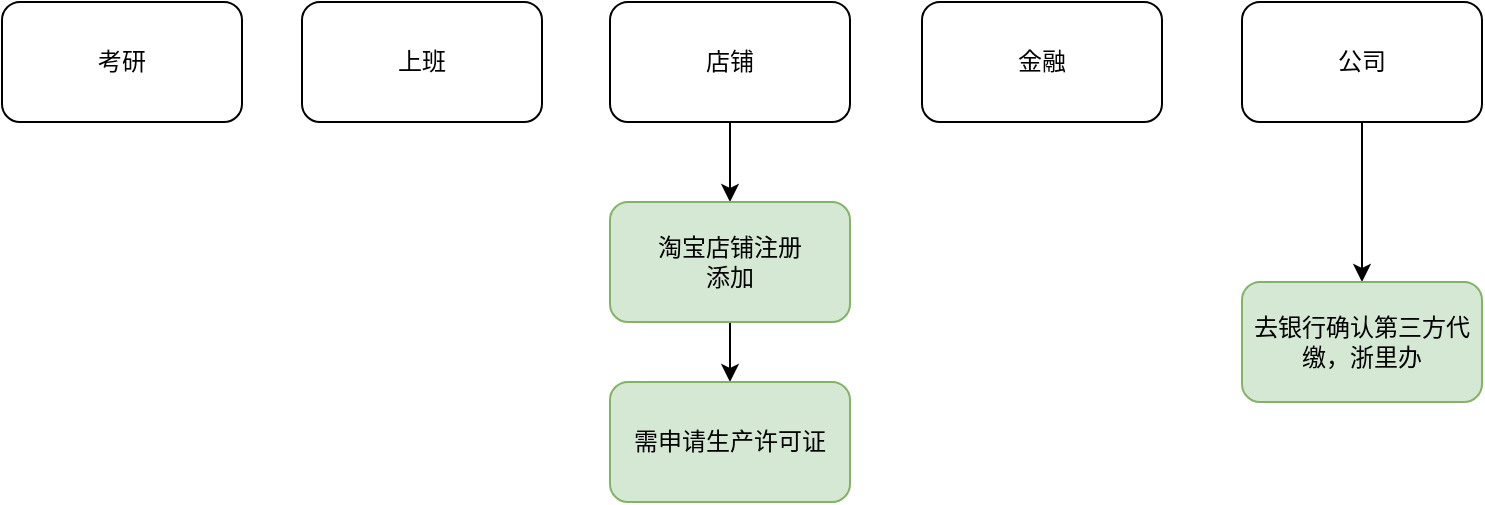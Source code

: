 <mxfile version="16.3.0" type="github">
  <diagram id="sAtW_1Yba3rEk9c015G_" name="Page-1">
    <mxGraphModel dx="1054" dy="583" grid="1" gridSize="10" guides="1" tooltips="1" connect="1" arrows="1" fold="1" page="1" pageScale="1" pageWidth="827" pageHeight="1169" math="0" shadow="0">
      <root>
        <mxCell id="0" />
        <mxCell id="1" parent="0" />
        <mxCell id="C0LJLF6avcoZwsLV1pZD-1" value="考研" style="rounded=1;whiteSpace=wrap;html=1;" vertex="1" parent="1">
          <mxGeometry x="50" y="100" width="120" height="60" as="geometry" />
        </mxCell>
        <mxCell id="C0LJLF6avcoZwsLV1pZD-2" value="上班" style="rounded=1;whiteSpace=wrap;html=1;" vertex="1" parent="1">
          <mxGeometry x="200" y="100" width="120" height="60" as="geometry" />
        </mxCell>
        <mxCell id="C0LJLF6avcoZwsLV1pZD-6" value="" style="edgeStyle=orthogonalEdgeStyle;rounded=0;orthogonalLoop=1;jettySize=auto;html=1;" edge="1" parent="1" source="C0LJLF6avcoZwsLV1pZD-3" target="C0LJLF6avcoZwsLV1pZD-5">
          <mxGeometry relative="1" as="geometry" />
        </mxCell>
        <mxCell id="C0LJLF6avcoZwsLV1pZD-3" value="店铺" style="rounded=1;whiteSpace=wrap;html=1;" vertex="1" parent="1">
          <mxGeometry x="354" y="100" width="120" height="60" as="geometry" />
        </mxCell>
        <mxCell id="C0LJLF6avcoZwsLV1pZD-4" value="金融" style="rounded=1;whiteSpace=wrap;html=1;" vertex="1" parent="1">
          <mxGeometry x="510" y="100" width="120" height="60" as="geometry" />
        </mxCell>
        <mxCell id="C0LJLF6avcoZwsLV1pZD-8" value="" style="edgeStyle=orthogonalEdgeStyle;rounded=0;orthogonalLoop=1;jettySize=auto;html=1;" edge="1" parent="1" source="C0LJLF6avcoZwsLV1pZD-5" target="C0LJLF6avcoZwsLV1pZD-7">
          <mxGeometry relative="1" as="geometry" />
        </mxCell>
        <mxCell id="C0LJLF6avcoZwsLV1pZD-5" value="淘宝店铺注册&lt;br&gt;添加" style="whiteSpace=wrap;html=1;rounded=1;fillColor=#d5e8d4;strokeColor=#82b366;" vertex="1" parent="1">
          <mxGeometry x="354" y="200" width="120" height="60" as="geometry" />
        </mxCell>
        <mxCell id="C0LJLF6avcoZwsLV1pZD-7" value="需申请生产许可证" style="whiteSpace=wrap;html=1;rounded=1;fillColor=#d5e8d4;strokeColor=#82b366;" vertex="1" parent="1">
          <mxGeometry x="354" y="290" width="120" height="60" as="geometry" />
        </mxCell>
        <mxCell id="C0LJLF6avcoZwsLV1pZD-11" value="" style="edgeStyle=orthogonalEdgeStyle;rounded=0;orthogonalLoop=1;jettySize=auto;html=1;" edge="1" parent="1" source="C0LJLF6avcoZwsLV1pZD-9" target="C0LJLF6avcoZwsLV1pZD-10">
          <mxGeometry relative="1" as="geometry" />
        </mxCell>
        <mxCell id="C0LJLF6avcoZwsLV1pZD-9" value="公司" style="rounded=1;whiteSpace=wrap;html=1;" vertex="1" parent="1">
          <mxGeometry x="670" y="100" width="120" height="60" as="geometry" />
        </mxCell>
        <mxCell id="C0LJLF6avcoZwsLV1pZD-10" value="去银行确认第三方代缴，浙里办" style="whiteSpace=wrap;html=1;rounded=1;fillColor=#d5e8d4;strokeColor=#82b366;" vertex="1" parent="1">
          <mxGeometry x="670" y="240" width="120" height="60" as="geometry" />
        </mxCell>
      </root>
    </mxGraphModel>
  </diagram>
</mxfile>
